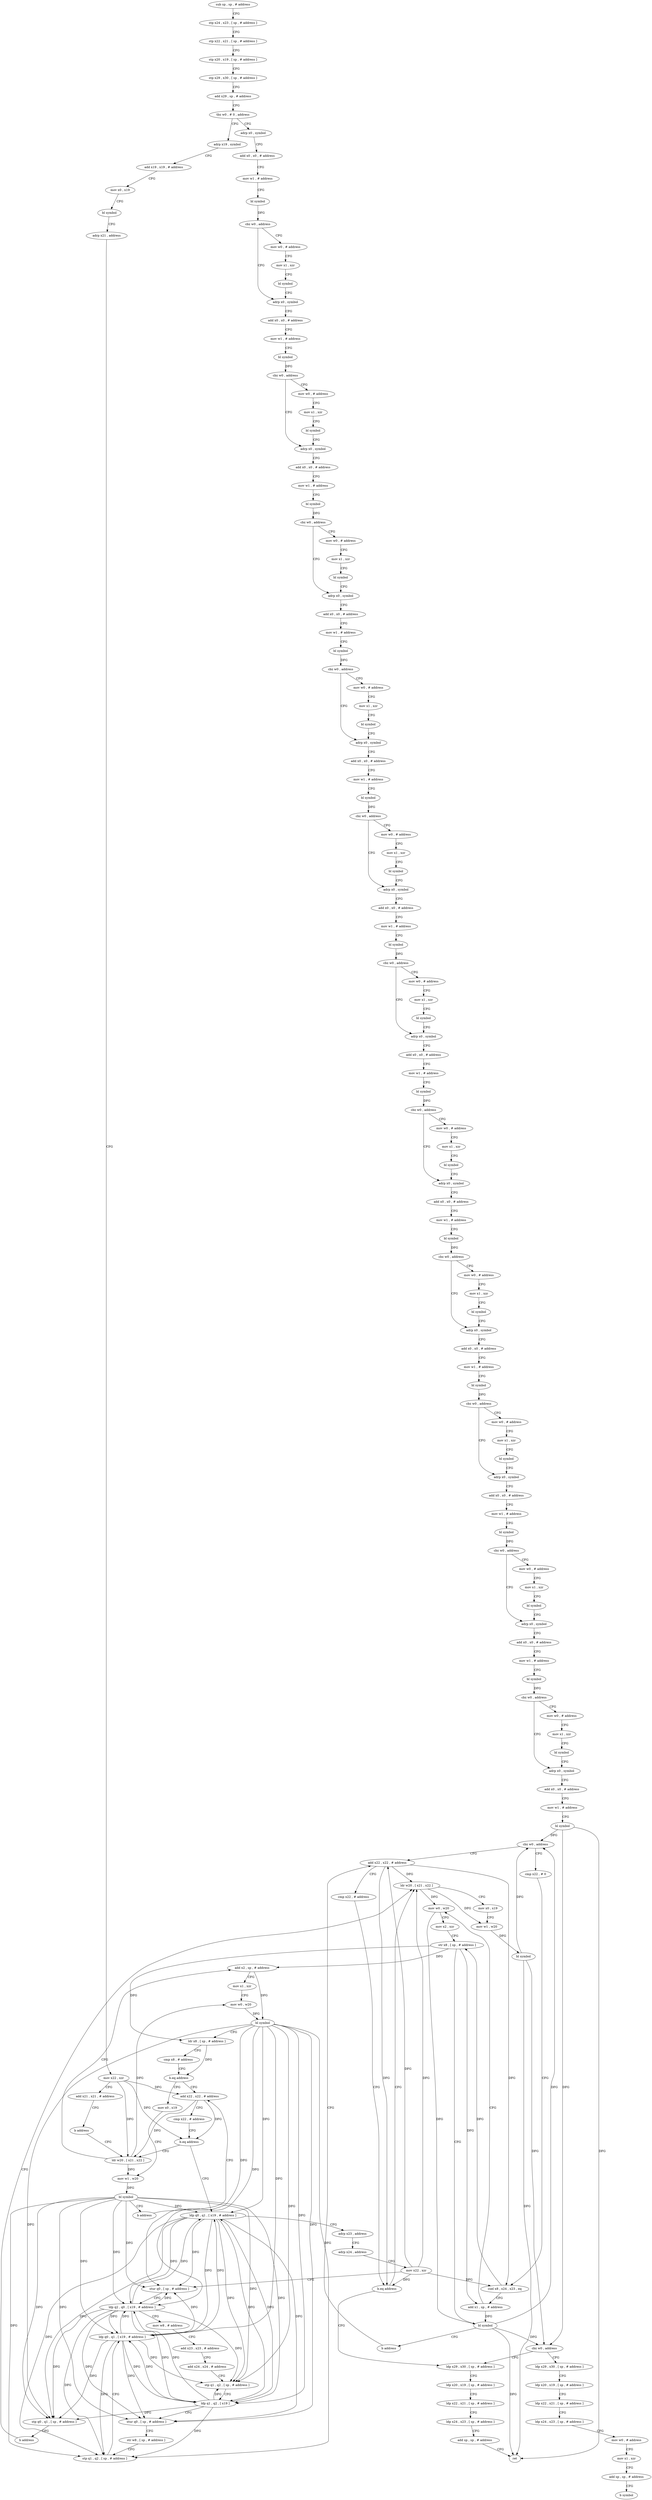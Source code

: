 digraph "func" {
"4227160" [label = "sub sp , sp , # address" ]
"4227164" [label = "stp x24 , x23 , [ sp , # address ]" ]
"4227168" [label = "stp x22 , x21 , [ sp , # address ]" ]
"4227172" [label = "stp x20 , x19 , [ sp , # address ]" ]
"4227176" [label = "stp x29 , x30 , [ sp , # address ]" ]
"4227180" [label = "add x29 , sp , # address" ]
"4227184" [label = "tbz w0 , # 0 , address" ]
"4227280" [label = "adrp x0 , symbol" ]
"4227188" [label = "adrp x19 , symbol" ]
"4227284" [label = "add x0 , x0 , # address" ]
"4227288" [label = "mov w1 , # address" ]
"4227292" [label = "bl symbol" ]
"4227296" [label = "cbz w0 , address" ]
"4227312" [label = "adrp x0 , symbol" ]
"4227300" [label = "mov w0 , # address" ]
"4227192" [label = "add x19 , x19 , # address" ]
"4227196" [label = "mov x0 , x19" ]
"4227200" [label = "bl symbol" ]
"4227204" [label = "adrp x21 , address" ]
"4227208" [label = "mov x22 , xzr" ]
"4227212" [label = "add x21 , x21 , # address" ]
"4227216" [label = "b address" ]
"4227232" [label = "ldr w20 , [ x21 , x22 ]" ]
"4227316" [label = "add x0 , x0 , # address" ]
"4227320" [label = "mov w1 , # address" ]
"4227324" [label = "bl symbol" ]
"4227328" [label = "cbz w0 , address" ]
"4227344" [label = "adrp x0 , symbol" ]
"4227332" [label = "mov w0 , # address" ]
"4227304" [label = "mov x1 , xzr" ]
"4227308" [label = "bl symbol" ]
"4227236" [label = "add x2 , sp , # address" ]
"4227240" [label = "mov x1 , xzr" ]
"4227244" [label = "mov w0 , w20" ]
"4227248" [label = "bl symbol" ]
"4227252" [label = "ldr x8 , [ sp , # address ]" ]
"4227256" [label = "cmp x8 , # address" ]
"4227260" [label = "b.eq address" ]
"4227220" [label = "add x22 , x22 , # address" ]
"4227264" [label = "mov x0 , x19" ]
"4227348" [label = "add x0 , x0 , # address" ]
"4227352" [label = "mov w1 , # address" ]
"4227356" [label = "bl symbol" ]
"4227360" [label = "cbz w0 , address" ]
"4227376" [label = "adrp x0 , symbol" ]
"4227364" [label = "mov w0 , # address" ]
"4227336" [label = "mov x1 , xzr" ]
"4227340" [label = "bl symbol" ]
"4227224" [label = "cmp x22 , # address" ]
"4227228" [label = "b.eq address" ]
"4227684" [label = "ldp q0 , q1 , [ x19 , # address ]" ]
"4227268" [label = "mov w1 , w20" ]
"4227272" [label = "bl symbol" ]
"4227276" [label = "b address" ]
"4227380" [label = "add x0 , x0 , # address" ]
"4227384" [label = "mov w1 , # address" ]
"4227388" [label = "bl symbol" ]
"4227392" [label = "cbz w0 , address" ]
"4227408" [label = "adrp x0 , symbol" ]
"4227396" [label = "mov w0 , # address" ]
"4227368" [label = "mov x1 , xzr" ]
"4227372" [label = "bl symbol" ]
"4227688" [label = "adrp x23 , address" ]
"4227692" [label = "adrp x24 , address" ]
"4227696" [label = "mov x22 , xzr" ]
"4227700" [label = "stur q0 , [ sp , # address ]" ]
"4227704" [label = "ldp q2 , q0 , [ x19 , # address ]" ]
"4227708" [label = "mov w8 , # address" ]
"4227712" [label = "add x23 , x23 , # address" ]
"4227716" [label = "add x24 , x24 , # address" ]
"4227720" [label = "stp q1 , q2 , [ sp , # address ]" ]
"4227724" [label = "ldp q1 , q2 , [ x19 ]" ]
"4227728" [label = "stur q0 , [ sp , # address ]" ]
"4227732" [label = "str w8 , [ sp , # address ]" ]
"4227736" [label = "stp q1 , q2 , [ sp , # address ]" ]
"4227740" [label = "ldp q0 , q1 , [ x19 , # address ]" ]
"4227744" [label = "stp q0 , q1 , [ sp , # address ]" ]
"4227748" [label = "b address" ]
"4227764" [label = "ldr w20 , [ x21 , x22 ]" ]
"4227412" [label = "add x0 , x0 , # address" ]
"4227416" [label = "mov w1 , # address" ]
"4227420" [label = "bl symbol" ]
"4227424" [label = "cbz w0 , address" ]
"4227440" [label = "adrp x0 , symbol" ]
"4227428" [label = "mov w0 , # address" ]
"4227400" [label = "mov x1 , xzr" ]
"4227404" [label = "bl symbol" ]
"4227768" [label = "mov x0 , x19" ]
"4227772" [label = "mov w1 , w20" ]
"4227776" [label = "bl symbol" ]
"4227780" [label = "cbz w0 , address" ]
"4227752" [label = "add x22 , x22 , # address" ]
"4227784" [label = "cmp x22 , # 0" ]
"4227444" [label = "add x0 , x0 , # address" ]
"4227448" [label = "mov w1 , # address" ]
"4227452" [label = "bl symbol" ]
"4227456" [label = "cbz w0 , address" ]
"4227472" [label = "adrp x0 , symbol" ]
"4227460" [label = "mov w0 , # address" ]
"4227432" [label = "mov x1 , xzr" ]
"4227436" [label = "bl symbol" ]
"4227756" [label = "cmp x22 , # address" ]
"4227760" [label = "b.eq address" ]
"4227816" [label = "ldp x29 , x30 , [ sp , # address ]" ]
"4227788" [label = "csel x8 , x24 , x23 , eq" ]
"4227792" [label = "add x1 , sp , # address" ]
"4227796" [label = "mov w0 , w20" ]
"4227800" [label = "mov x2 , xzr" ]
"4227804" [label = "str x8 , [ sp , # address ]" ]
"4227808" [label = "bl symbol" ]
"4227812" [label = "b address" ]
"4227476" [label = "add x0 , x0 , # address" ]
"4227480" [label = "mov w1 , # address" ]
"4227484" [label = "bl symbol" ]
"4227488" [label = "cbz w0 , address" ]
"4227504" [label = "adrp x0 , symbol" ]
"4227492" [label = "mov w0 , # address" ]
"4227464" [label = "mov x1 , xzr" ]
"4227468" [label = "bl symbol" ]
"4227820" [label = "ldp x20 , x19 , [ sp , # address ]" ]
"4227824" [label = "ldp x22 , x21 , [ sp , # address ]" ]
"4227828" [label = "ldp x24 , x23 , [ sp , # address ]" ]
"4227832" [label = "add sp , sp , # address" ]
"4227836" [label = "ret" ]
"4227508" [label = "add x0 , x0 , # address" ]
"4227512" [label = "mov w1 , # address" ]
"4227516" [label = "bl symbol" ]
"4227520" [label = "cbz w0 , address" ]
"4227536" [label = "adrp x0 , symbol" ]
"4227524" [label = "mov w0 , # address" ]
"4227496" [label = "mov x1 , xzr" ]
"4227500" [label = "bl symbol" ]
"4227540" [label = "add x0 , x0 , # address" ]
"4227544" [label = "mov w1 , # address" ]
"4227548" [label = "bl symbol" ]
"4227552" [label = "cbz w0 , address" ]
"4227568" [label = "adrp x0 , symbol" ]
"4227556" [label = "mov w0 , # address" ]
"4227528" [label = "mov x1 , xzr" ]
"4227532" [label = "bl symbol" ]
"4227572" [label = "add x0 , x0 , # address" ]
"4227576" [label = "mov w1 , # address" ]
"4227580" [label = "bl symbol" ]
"4227584" [label = "cbz w0 , address" ]
"4227600" [label = "adrp x0 , symbol" ]
"4227588" [label = "mov w0 , # address" ]
"4227560" [label = "mov x1 , xzr" ]
"4227564" [label = "bl symbol" ]
"4227604" [label = "add x0 , x0 , # address" ]
"4227608" [label = "mov w1 , # address" ]
"4227612" [label = "bl symbol" ]
"4227616" [label = "cbz w0 , address" ]
"4227632" [label = "adrp x0 , symbol" ]
"4227620" [label = "mov w0 , # address" ]
"4227592" [label = "mov x1 , xzr" ]
"4227596" [label = "bl symbol" ]
"4227636" [label = "add x0 , x0 , # address" ]
"4227640" [label = "mov w1 , # address" ]
"4227644" [label = "bl symbol" ]
"4227648" [label = "cbz w0 , address" ]
"4227652" [label = "ldp x29 , x30 , [ sp , # address ]" ]
"4227624" [label = "mov x1 , xzr" ]
"4227628" [label = "bl symbol" ]
"4227656" [label = "ldp x20 , x19 , [ sp , # address ]" ]
"4227660" [label = "ldp x22 , x21 , [ sp , # address ]" ]
"4227664" [label = "ldp x24 , x23 , [ sp , # address ]" ]
"4227668" [label = "mov w0 , # address" ]
"4227672" [label = "mov x1 , xzr" ]
"4227676" [label = "add sp , sp , # address" ]
"4227680" [label = "b symbol" ]
"4227160" -> "4227164" [ label = "CFG" ]
"4227164" -> "4227168" [ label = "CFG" ]
"4227168" -> "4227172" [ label = "CFG" ]
"4227172" -> "4227176" [ label = "CFG" ]
"4227176" -> "4227180" [ label = "CFG" ]
"4227180" -> "4227184" [ label = "CFG" ]
"4227184" -> "4227280" [ label = "CFG" ]
"4227184" -> "4227188" [ label = "CFG" ]
"4227280" -> "4227284" [ label = "CFG" ]
"4227188" -> "4227192" [ label = "CFG" ]
"4227284" -> "4227288" [ label = "CFG" ]
"4227288" -> "4227292" [ label = "CFG" ]
"4227292" -> "4227296" [ label = "DFG" ]
"4227296" -> "4227312" [ label = "CFG" ]
"4227296" -> "4227300" [ label = "CFG" ]
"4227312" -> "4227316" [ label = "CFG" ]
"4227300" -> "4227304" [ label = "CFG" ]
"4227192" -> "4227196" [ label = "CFG" ]
"4227196" -> "4227200" [ label = "CFG" ]
"4227200" -> "4227204" [ label = "CFG" ]
"4227204" -> "4227208" [ label = "CFG" ]
"4227208" -> "4227212" [ label = "CFG" ]
"4227208" -> "4227232" [ label = "DFG" ]
"4227208" -> "4227220" [ label = "DFG" ]
"4227208" -> "4227228" [ label = "DFG" ]
"4227212" -> "4227216" [ label = "CFG" ]
"4227216" -> "4227232" [ label = "CFG" ]
"4227232" -> "4227236" [ label = "CFG" ]
"4227232" -> "4227244" [ label = "DFG" ]
"4227232" -> "4227268" [ label = "DFG" ]
"4227316" -> "4227320" [ label = "CFG" ]
"4227320" -> "4227324" [ label = "CFG" ]
"4227324" -> "4227328" [ label = "DFG" ]
"4227328" -> "4227344" [ label = "CFG" ]
"4227328" -> "4227332" [ label = "CFG" ]
"4227344" -> "4227348" [ label = "CFG" ]
"4227332" -> "4227336" [ label = "CFG" ]
"4227304" -> "4227308" [ label = "CFG" ]
"4227308" -> "4227312" [ label = "CFG" ]
"4227236" -> "4227240" [ label = "CFG" ]
"4227236" -> "4227248" [ label = "DFG" ]
"4227240" -> "4227244" [ label = "CFG" ]
"4227244" -> "4227248" [ label = "DFG" ]
"4227248" -> "4227252" [ label = "CFG" ]
"4227248" -> "4227684" [ label = "DFG" ]
"4227248" -> "4227700" [ label = "DFG" ]
"4227248" -> "4227704" [ label = "DFG" ]
"4227248" -> "4227728" [ label = "DFG" ]
"4227248" -> "4227740" [ label = "DFG" ]
"4227248" -> "4227744" [ label = "DFG" ]
"4227248" -> "4227720" [ label = "DFG" ]
"4227248" -> "4227724" [ label = "DFG" ]
"4227248" -> "4227736" [ label = "DFG" ]
"4227252" -> "4227256" [ label = "CFG" ]
"4227252" -> "4227260" [ label = "DFG" ]
"4227256" -> "4227260" [ label = "CFG" ]
"4227260" -> "4227220" [ label = "CFG" ]
"4227260" -> "4227264" [ label = "CFG" ]
"4227220" -> "4227224" [ label = "CFG" ]
"4227220" -> "4227232" [ label = "DFG" ]
"4227220" -> "4227228" [ label = "DFG" ]
"4227264" -> "4227268" [ label = "CFG" ]
"4227348" -> "4227352" [ label = "CFG" ]
"4227352" -> "4227356" [ label = "CFG" ]
"4227356" -> "4227360" [ label = "DFG" ]
"4227360" -> "4227376" [ label = "CFG" ]
"4227360" -> "4227364" [ label = "CFG" ]
"4227376" -> "4227380" [ label = "CFG" ]
"4227364" -> "4227368" [ label = "CFG" ]
"4227336" -> "4227340" [ label = "CFG" ]
"4227340" -> "4227344" [ label = "CFG" ]
"4227224" -> "4227228" [ label = "CFG" ]
"4227228" -> "4227684" [ label = "CFG" ]
"4227228" -> "4227232" [ label = "CFG" ]
"4227684" -> "4227688" [ label = "CFG" ]
"4227684" -> "4227700" [ label = "DFG" ]
"4227684" -> "4227704" [ label = "DFG" ]
"4227684" -> "4227720" [ label = "DFG" ]
"4227684" -> "4227724" [ label = "DFG" ]
"4227684" -> "4227728" [ label = "DFG" ]
"4227684" -> "4227736" [ label = "DFG" ]
"4227684" -> "4227740" [ label = "DFG" ]
"4227684" -> "4227744" [ label = "DFG" ]
"4227268" -> "4227272" [ label = "DFG" ]
"4227272" -> "4227276" [ label = "CFG" ]
"4227272" -> "4227684" [ label = "DFG" ]
"4227272" -> "4227700" [ label = "DFG" ]
"4227272" -> "4227704" [ label = "DFG" ]
"4227272" -> "4227728" [ label = "DFG" ]
"4227272" -> "4227740" [ label = "DFG" ]
"4227272" -> "4227744" [ label = "DFG" ]
"4227272" -> "4227720" [ label = "DFG" ]
"4227272" -> "4227724" [ label = "DFG" ]
"4227272" -> "4227736" [ label = "DFG" ]
"4227276" -> "4227220" [ label = "CFG" ]
"4227380" -> "4227384" [ label = "CFG" ]
"4227384" -> "4227388" [ label = "CFG" ]
"4227388" -> "4227392" [ label = "DFG" ]
"4227392" -> "4227408" [ label = "CFG" ]
"4227392" -> "4227396" [ label = "CFG" ]
"4227408" -> "4227412" [ label = "CFG" ]
"4227396" -> "4227400" [ label = "CFG" ]
"4227368" -> "4227372" [ label = "CFG" ]
"4227372" -> "4227376" [ label = "CFG" ]
"4227688" -> "4227692" [ label = "CFG" ]
"4227692" -> "4227696" [ label = "CFG" ]
"4227696" -> "4227700" [ label = "CFG" ]
"4227696" -> "4227764" [ label = "DFG" ]
"4227696" -> "4227752" [ label = "DFG" ]
"4227696" -> "4227760" [ label = "DFG" ]
"4227696" -> "4227788" [ label = "DFG" ]
"4227700" -> "4227704" [ label = "CFG" ]
"4227704" -> "4227708" [ label = "CFG" ]
"4227704" -> "4227684" [ label = "DFG" ]
"4227704" -> "4227700" [ label = "DFG" ]
"4227704" -> "4227720" [ label = "DFG" ]
"4227704" -> "4227724" [ label = "DFG" ]
"4227704" -> "4227728" [ label = "DFG" ]
"4227704" -> "4227736" [ label = "DFG" ]
"4227704" -> "4227740" [ label = "DFG" ]
"4227704" -> "4227744" [ label = "DFG" ]
"4227708" -> "4227712" [ label = "CFG" ]
"4227712" -> "4227716" [ label = "CFG" ]
"4227716" -> "4227720" [ label = "CFG" ]
"4227720" -> "4227724" [ label = "CFG" ]
"4227724" -> "4227728" [ label = "CFG" ]
"4227724" -> "4227684" [ label = "DFG" ]
"4227724" -> "4227704" [ label = "DFG" ]
"4227724" -> "4227720" [ label = "DFG" ]
"4227724" -> "4227736" [ label = "DFG" ]
"4227724" -> "4227740" [ label = "DFG" ]
"4227724" -> "4227744" [ label = "DFG" ]
"4227728" -> "4227732" [ label = "CFG" ]
"4227732" -> "4227736" [ label = "CFG" ]
"4227736" -> "4227740" [ label = "CFG" ]
"4227740" -> "4227744" [ label = "DFG" ]
"4227740" -> "4227684" [ label = "DFG" ]
"4227740" -> "4227700" [ label = "DFG" ]
"4227740" -> "4227704" [ label = "DFG" ]
"4227740" -> "4227720" [ label = "DFG" ]
"4227740" -> "4227724" [ label = "DFG" ]
"4227740" -> "4227728" [ label = "DFG" ]
"4227740" -> "4227736" [ label = "DFG" ]
"4227744" -> "4227748" [ label = "CFG" ]
"4227748" -> "4227764" [ label = "CFG" ]
"4227764" -> "4227768" [ label = "CFG" ]
"4227764" -> "4227772" [ label = "DFG" ]
"4227764" -> "4227796" [ label = "DFG" ]
"4227412" -> "4227416" [ label = "CFG" ]
"4227416" -> "4227420" [ label = "CFG" ]
"4227420" -> "4227424" [ label = "DFG" ]
"4227424" -> "4227440" [ label = "CFG" ]
"4227424" -> "4227428" [ label = "CFG" ]
"4227440" -> "4227444" [ label = "CFG" ]
"4227428" -> "4227432" [ label = "CFG" ]
"4227400" -> "4227404" [ label = "CFG" ]
"4227404" -> "4227408" [ label = "CFG" ]
"4227768" -> "4227772" [ label = "CFG" ]
"4227772" -> "4227776" [ label = "DFG" ]
"4227776" -> "4227780" [ label = "DFG" ]
"4227776" -> "4227836" [ label = "DFG" ]
"4227776" -> "4227648" [ label = "DFG" ]
"4227780" -> "4227752" [ label = "CFG" ]
"4227780" -> "4227784" [ label = "CFG" ]
"4227752" -> "4227756" [ label = "CFG" ]
"4227752" -> "4227764" [ label = "DFG" ]
"4227752" -> "4227760" [ label = "DFG" ]
"4227752" -> "4227788" [ label = "DFG" ]
"4227784" -> "4227788" [ label = "CFG" ]
"4227444" -> "4227448" [ label = "CFG" ]
"4227448" -> "4227452" [ label = "CFG" ]
"4227452" -> "4227456" [ label = "DFG" ]
"4227456" -> "4227472" [ label = "CFG" ]
"4227456" -> "4227460" [ label = "CFG" ]
"4227472" -> "4227476" [ label = "CFG" ]
"4227460" -> "4227464" [ label = "CFG" ]
"4227432" -> "4227436" [ label = "CFG" ]
"4227436" -> "4227440" [ label = "CFG" ]
"4227756" -> "4227760" [ label = "CFG" ]
"4227760" -> "4227816" [ label = "CFG" ]
"4227760" -> "4227764" [ label = "CFG" ]
"4227816" -> "4227820" [ label = "CFG" ]
"4227788" -> "4227792" [ label = "CFG" ]
"4227788" -> "4227804" [ label = "DFG" ]
"4227792" -> "4227796" [ label = "CFG" ]
"4227792" -> "4227808" [ label = "DFG" ]
"4227796" -> "4227800" [ label = "CFG" ]
"4227796" -> "4227808" [ label = "DFG" ]
"4227800" -> "4227804" [ label = "CFG" ]
"4227804" -> "4227808" [ label = "CFG" ]
"4227804" -> "4227236" [ label = "DFG" ]
"4227804" -> "4227252" [ label = "DFG" ]
"4227804" -> "4227792" [ label = "DFG" ]
"4227808" -> "4227812" [ label = "CFG" ]
"4227808" -> "4227780" [ label = "DFG" ]
"4227808" -> "4227836" [ label = "DFG" ]
"4227808" -> "4227648" [ label = "DFG" ]
"4227812" -> "4227752" [ label = "CFG" ]
"4227476" -> "4227480" [ label = "CFG" ]
"4227480" -> "4227484" [ label = "CFG" ]
"4227484" -> "4227488" [ label = "DFG" ]
"4227488" -> "4227504" [ label = "CFG" ]
"4227488" -> "4227492" [ label = "CFG" ]
"4227504" -> "4227508" [ label = "CFG" ]
"4227492" -> "4227496" [ label = "CFG" ]
"4227464" -> "4227468" [ label = "CFG" ]
"4227468" -> "4227472" [ label = "CFG" ]
"4227820" -> "4227824" [ label = "CFG" ]
"4227824" -> "4227828" [ label = "CFG" ]
"4227828" -> "4227832" [ label = "CFG" ]
"4227832" -> "4227836" [ label = "CFG" ]
"4227508" -> "4227512" [ label = "CFG" ]
"4227512" -> "4227516" [ label = "CFG" ]
"4227516" -> "4227520" [ label = "DFG" ]
"4227520" -> "4227536" [ label = "CFG" ]
"4227520" -> "4227524" [ label = "CFG" ]
"4227536" -> "4227540" [ label = "CFG" ]
"4227524" -> "4227528" [ label = "CFG" ]
"4227496" -> "4227500" [ label = "CFG" ]
"4227500" -> "4227504" [ label = "CFG" ]
"4227540" -> "4227544" [ label = "CFG" ]
"4227544" -> "4227548" [ label = "CFG" ]
"4227548" -> "4227552" [ label = "DFG" ]
"4227552" -> "4227568" [ label = "CFG" ]
"4227552" -> "4227556" [ label = "CFG" ]
"4227568" -> "4227572" [ label = "CFG" ]
"4227556" -> "4227560" [ label = "CFG" ]
"4227528" -> "4227532" [ label = "CFG" ]
"4227532" -> "4227536" [ label = "CFG" ]
"4227572" -> "4227576" [ label = "CFG" ]
"4227576" -> "4227580" [ label = "CFG" ]
"4227580" -> "4227584" [ label = "DFG" ]
"4227584" -> "4227600" [ label = "CFG" ]
"4227584" -> "4227588" [ label = "CFG" ]
"4227600" -> "4227604" [ label = "CFG" ]
"4227588" -> "4227592" [ label = "CFG" ]
"4227560" -> "4227564" [ label = "CFG" ]
"4227564" -> "4227568" [ label = "CFG" ]
"4227604" -> "4227608" [ label = "CFG" ]
"4227608" -> "4227612" [ label = "CFG" ]
"4227612" -> "4227616" [ label = "DFG" ]
"4227616" -> "4227632" [ label = "CFG" ]
"4227616" -> "4227620" [ label = "CFG" ]
"4227632" -> "4227636" [ label = "CFG" ]
"4227620" -> "4227624" [ label = "CFG" ]
"4227592" -> "4227596" [ label = "CFG" ]
"4227596" -> "4227600" [ label = "CFG" ]
"4227636" -> "4227640" [ label = "CFG" ]
"4227640" -> "4227644" [ label = "CFG" ]
"4227644" -> "4227648" [ label = "DFG" ]
"4227644" -> "4227780" [ label = "DFG" ]
"4227644" -> "4227836" [ label = "DFG" ]
"4227648" -> "4227816" [ label = "CFG" ]
"4227648" -> "4227652" [ label = "CFG" ]
"4227652" -> "4227656" [ label = "CFG" ]
"4227624" -> "4227628" [ label = "CFG" ]
"4227628" -> "4227632" [ label = "CFG" ]
"4227656" -> "4227660" [ label = "CFG" ]
"4227660" -> "4227664" [ label = "CFG" ]
"4227664" -> "4227668" [ label = "CFG" ]
"4227668" -> "4227672" [ label = "CFG" ]
"4227672" -> "4227676" [ label = "CFG" ]
"4227676" -> "4227680" [ label = "CFG" ]
}
